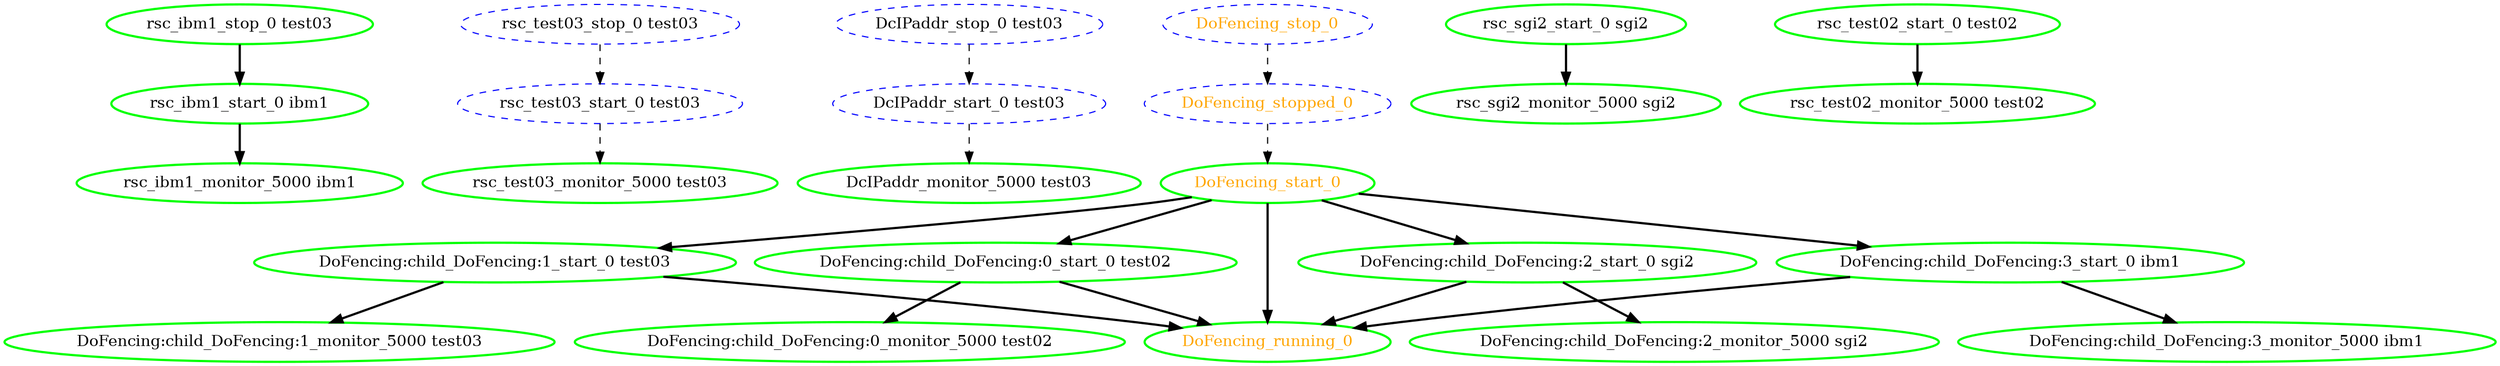 digraph "g" {
	size = "30,30"
"rsc_ibm1_monitor_5000 ibm1" [ style=bold color="green" fontcolor="black" ]
"rsc_test03_monitor_5000 test03" [ style=bold color="green" fontcolor="black" ]
"DcIPaddr_monitor_5000 test03" [ style=bold color="green" fontcolor="black" ]
"DoFencing:child_DoFencing:1_start_0 test03" [ style=bold color="green" fontcolor="black" ]
"DoFencing:child_DoFencing:0_start_0 test02" [ style=bold color="green" fontcolor="black" ]
"DcIPaddr_stop_0 test03" [ style="dashed" color="blue" fontcolor="black" ]
"DcIPaddr_start_0 test03" [ style="dashed" color="blue" fontcolor="black" ]
"rsc_sgi2_start_0 sgi2" [ style=bold color="green" fontcolor="black" ]
"rsc_sgi2_monitor_5000 sgi2" [ style=bold color="green" fontcolor="black" ]
"rsc_ibm1_stop_0 test03" [ style=bold color="green" fontcolor="black" ]
"rsc_ibm1_start_0 ibm1" [ style=bold color="green" fontcolor="black" ]
"rsc_test02_start_0 test02" [ style=bold color="green" fontcolor="black" ]
"rsc_test02_monitor_5000 test02" [ style=bold color="green" fontcolor="black" ]
"rsc_test03_stop_0 test03" [ style="dashed" color="blue" fontcolor="black" ]
"rsc_test03_start_0 test03" [ style="dashed" color="blue" fontcolor="black" ]
"DoFencing:child_DoFencing:0_monitor_5000 test02" [ style=bold color="green" fontcolor="black" ]
"DoFencing:child_DoFencing:1_monitor_5000 test03" [ style=bold color="green" fontcolor="black" ]
"DoFencing:child_DoFencing:2_start_0 sgi2" [ style=bold color="green" fontcolor="black" ]
"DoFencing:child_DoFencing:2_monitor_5000 sgi2" [ style=bold color="green" fontcolor="black" ]
"DoFencing:child_DoFencing:3_start_0 ibm1" [ style=bold color="green" fontcolor="black" ]
"DoFencing:child_DoFencing:3_monitor_5000 ibm1" [ style=bold color="green" fontcolor="black" ]
"DoFencing_start_0" [ style=bold color="green" fontcolor="orange" ]
"DoFencing_running_0" [ style=bold color="green" fontcolor="orange" ]
"DoFencing_stop_0" [ style="dashed" color="blue" fontcolor="orange" ]
"DoFencing_stopped_0" [ style="dashed" color="blue" fontcolor="orange" ]
"rsc_ibm1_start_0 ibm1" -> "rsc_ibm1_monitor_5000 ibm1" [ style = bold]
"rsc_test03_start_0 test03" -> "rsc_test03_monitor_5000 test03" [ style = dashed]
"DcIPaddr_start_0 test03" -> "DcIPaddr_monitor_5000 test03" [ style = dashed]
"DoFencing_start_0" -> "DoFencing:child_DoFencing:1_start_0 test03" [ style = bold]
"DoFencing_start_0" -> "DoFencing:child_DoFencing:0_start_0 test02" [ style = bold]
"DcIPaddr_stop_0 test03" -> "DcIPaddr_start_0 test03" [ style = dashed]
"rsc_sgi2_start_0 sgi2" -> "rsc_sgi2_monitor_5000 sgi2" [ style = bold]
"rsc_ibm1_stop_0 test03" -> "rsc_ibm1_start_0 ibm1" [ style = bold]
"rsc_test02_start_0 test02" -> "rsc_test02_monitor_5000 test02" [ style = bold]
"rsc_test03_stop_0 test03" -> "rsc_test03_start_0 test03" [ style = dashed]
"DoFencing:child_DoFencing:0_start_0 test02" -> "DoFencing:child_DoFencing:0_monitor_5000 test02" [ style = bold]
"DoFencing:child_DoFencing:1_start_0 test03" -> "DoFencing:child_DoFencing:1_monitor_5000 test03" [ style = bold]
"DoFencing_start_0" -> "DoFencing:child_DoFencing:2_start_0 sgi2" [ style = bold]
"DoFencing:child_DoFencing:2_start_0 sgi2" -> "DoFencing:child_DoFencing:2_monitor_5000 sgi2" [ style = bold]
"DoFencing_start_0" -> "DoFencing:child_DoFencing:3_start_0 ibm1" [ style = bold]
"DoFencing:child_DoFencing:3_start_0 ibm1" -> "DoFencing:child_DoFencing:3_monitor_5000 ibm1" [ style = bold]
"DoFencing_stopped_0" -> "DoFencing_start_0" [ style = dashed]
"DoFencing:child_DoFencing:1_start_0 test03" -> "DoFencing_running_0" [ style = bold]
"DoFencing:child_DoFencing:0_start_0 test02" -> "DoFencing_running_0" [ style = bold]
"DoFencing:child_DoFencing:2_start_0 sgi2" -> "DoFencing_running_0" [ style = bold]
"DoFencing:child_DoFencing:3_start_0 ibm1" -> "DoFencing_running_0" [ style = bold]
"DoFencing_start_0" -> "DoFencing_running_0" [ style = bold]
"DoFencing_stop_0" -> "DoFencing_stopped_0" [ style = dashed]
}
